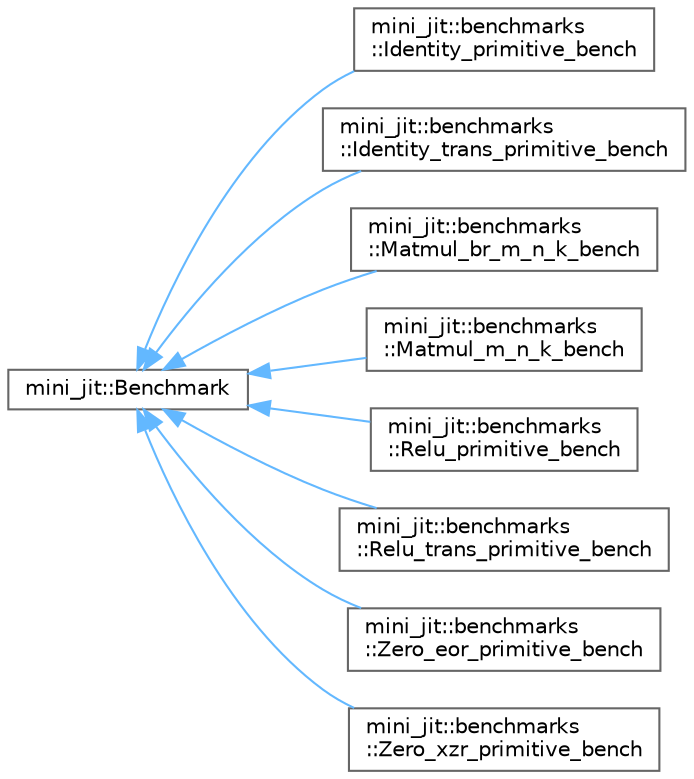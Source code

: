 digraph "Graphical Class Hierarchy"
{
 // LATEX_PDF_SIZE
  bgcolor="transparent";
  edge [fontname=Helvetica,fontsize=10,labelfontname=Helvetica,labelfontsize=10];
  node [fontname=Helvetica,fontsize=10,shape=box,height=0.2,width=0.4];
  rankdir="LR";
  Node0 [id="Node000000",label="mini_jit::Benchmark",height=0.2,width=0.4,color="grey40", fillcolor="white", style="filled",URL="$classmini__jit_1_1Benchmark.html",tooltip=" "];
  Node0 -> Node1 [id="edge1_Node000000_Node000001",dir="back",color="steelblue1",style="solid",tooltip=" "];
  Node1 [id="Node000001",label="mini_jit::benchmarks\l::Identity_primitive_bench",height=0.2,width=0.4,color="grey40", fillcolor="white", style="filled",URL="$classmini__jit_1_1benchmarks_1_1Identity__primitive__bench.html",tooltip=" "];
  Node0 -> Node2 [id="edge2_Node000000_Node000002",dir="back",color="steelblue1",style="solid",tooltip=" "];
  Node2 [id="Node000002",label="mini_jit::benchmarks\l::Identity_trans_primitive_bench",height=0.2,width=0.4,color="grey40", fillcolor="white", style="filled",URL="$classmini__jit_1_1benchmarks_1_1Identity__trans__primitive__bench.html",tooltip=" "];
  Node0 -> Node3 [id="edge3_Node000000_Node000003",dir="back",color="steelblue1",style="solid",tooltip=" "];
  Node3 [id="Node000003",label="mini_jit::benchmarks\l::Matmul_br_m_n_k_bench",height=0.2,width=0.4,color="grey40", fillcolor="white", style="filled",URL="$classmini__jit_1_1benchmarks_1_1Matmul__br__m__n__k__bench.html",tooltip="Benchmark for matrix multiplication using BRGEMM."];
  Node0 -> Node4 [id="edge4_Node000000_Node000004",dir="back",color="steelblue1",style="solid",tooltip=" "];
  Node4 [id="Node000004",label="mini_jit::benchmarks\l::Matmul_m_n_k_bench",height=0.2,width=0.4,color="grey40", fillcolor="white", style="filled",URL="$classmini__jit_1_1benchmarks_1_1Matmul__m__n__k__bench.html",tooltip=" "];
  Node0 -> Node5 [id="edge5_Node000000_Node000005",dir="back",color="steelblue1",style="solid",tooltip=" "];
  Node5 [id="Node000005",label="mini_jit::benchmarks\l::Relu_primitive_bench",height=0.2,width=0.4,color="grey40", fillcolor="white", style="filled",URL="$classmini__jit_1_1benchmarks_1_1Relu__primitive__bench.html",tooltip=" "];
  Node0 -> Node6 [id="edge6_Node000000_Node000006",dir="back",color="steelblue1",style="solid",tooltip=" "];
  Node6 [id="Node000006",label="mini_jit::benchmarks\l::Relu_trans_primitive_bench",height=0.2,width=0.4,color="grey40", fillcolor="white", style="filled",URL="$classmini__jit_1_1benchmarks_1_1Relu__trans__primitive__bench.html",tooltip=" "];
  Node0 -> Node7 [id="edge7_Node000000_Node000007",dir="back",color="steelblue1",style="solid",tooltip=" "];
  Node7 [id="Node000007",label="mini_jit::benchmarks\l::Zero_eor_primitive_bench",height=0.2,width=0.4,color="grey40", fillcolor="white", style="filled",URL="$classmini__jit_1_1benchmarks_1_1Zero__eor__primitive__bench.html",tooltip=" "];
  Node0 -> Node8 [id="edge8_Node000000_Node000008",dir="back",color="steelblue1",style="solid",tooltip=" "];
  Node8 [id="Node000008",label="mini_jit::benchmarks\l::Zero_xzr_primitive_bench",height=0.2,width=0.4,color="grey40", fillcolor="white", style="filled",URL="$classmini__jit_1_1benchmarks_1_1Zero__xzr__primitive__bench.html",tooltip=" "];
}
